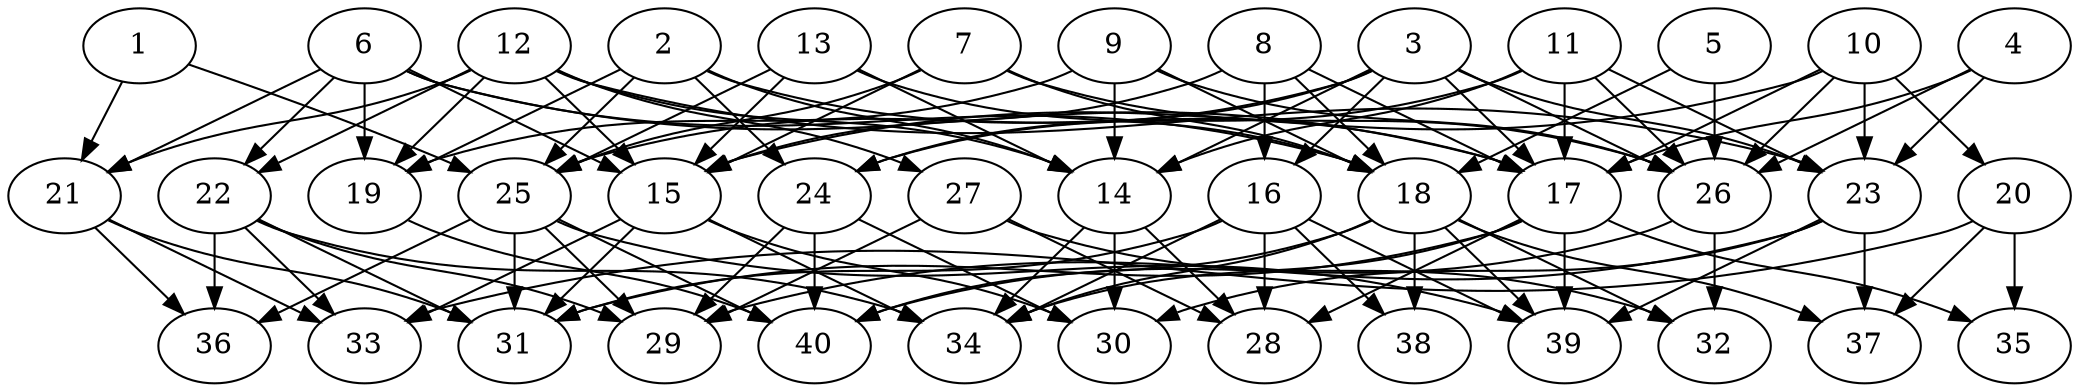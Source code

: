 // DAG automatically generated by daggen at Thu Oct  3 14:06:48 2019
// ./daggen --dot -n 40 --ccr 0.4 --fat 0.7 --regular 0.7 --density 0.5 --mindata 5242880 --maxdata 52428800 
digraph G {
  1 [size="29962240", alpha="0.11", expect_size="11984896"] 
  1 -> 21 [size ="11984896"]
  1 -> 25 [size ="11984896"]
  2 [size="93537280", alpha="0.19", expect_size="37414912"] 
  2 -> 14 [size ="37414912"]
  2 -> 17 [size ="37414912"]
  2 -> 19 [size ="37414912"]
  2 -> 24 [size ="37414912"]
  2 -> 25 [size ="37414912"]
  3 [size="124976640", alpha="0.07", expect_size="49990656"] 
  3 -> 14 [size ="49990656"]
  3 -> 16 [size ="49990656"]
  3 -> 17 [size ="49990656"]
  3 -> 23 [size ="49990656"]
  3 -> 24 [size ="49990656"]
  3 -> 25 [size ="49990656"]
  3 -> 26 [size ="49990656"]
  4 [size="81917440", alpha="0.16", expect_size="32766976"] 
  4 -> 17 [size ="32766976"]
  4 -> 23 [size ="32766976"]
  4 -> 26 [size ="32766976"]
  5 [size="122744320", alpha="0.00", expect_size="49097728"] 
  5 -> 18 [size ="49097728"]
  5 -> 26 [size ="49097728"]
  6 [size="121548800", alpha="0.09", expect_size="48619520"] 
  6 -> 15 [size ="48619520"]
  6 -> 17 [size ="48619520"]
  6 -> 18 [size ="48619520"]
  6 -> 19 [size ="48619520"]
  6 -> 21 [size ="48619520"]
  6 -> 22 [size ="48619520"]
  7 [size="119093760", alpha="0.07", expect_size="47637504"] 
  7 -> 15 [size ="47637504"]
  7 -> 18 [size ="47637504"]
  7 -> 25 [size ="47637504"]
  7 -> 26 [size ="47637504"]
  8 [size="75614720", alpha="0.01", expect_size="30245888"] 
  8 -> 15 [size ="30245888"]
  8 -> 16 [size ="30245888"]
  8 -> 17 [size ="30245888"]
  8 -> 18 [size ="30245888"]
  9 [size="50552320", alpha="0.03", expect_size="20220928"] 
  9 -> 14 [size ="20220928"]
  9 -> 18 [size ="20220928"]
  9 -> 19 [size ="20220928"]
  9 -> 26 [size ="20220928"]
  10 [size="113733120", alpha="0.17", expect_size="45493248"] 
  10 -> 15 [size ="45493248"]
  10 -> 17 [size ="45493248"]
  10 -> 20 [size ="45493248"]
  10 -> 23 [size ="45493248"]
  10 -> 26 [size ="45493248"]
  11 [size="61903360", alpha="0.03", expect_size="24761344"] 
  11 -> 14 [size ="24761344"]
  11 -> 17 [size ="24761344"]
  11 -> 23 [size ="24761344"]
  11 -> 24 [size ="24761344"]
  11 -> 26 [size ="24761344"]
  12 [size="124869120", alpha="0.12", expect_size="49947648"] 
  12 -> 14 [size ="49947648"]
  12 -> 15 [size ="49947648"]
  12 -> 19 [size ="49947648"]
  12 -> 21 [size ="49947648"]
  12 -> 22 [size ="49947648"]
  12 -> 23 [size ="49947648"]
  12 -> 27 [size ="49947648"]
  13 [size="117798400", alpha="0.19", expect_size="47119360"] 
  13 -> 14 [size ="47119360"]
  13 -> 15 [size ="47119360"]
  13 -> 18 [size ="47119360"]
  13 -> 25 [size ="47119360"]
  14 [size="39457280", alpha="0.10", expect_size="15782912"] 
  14 -> 28 [size ="15782912"]
  14 -> 30 [size ="15782912"]
  14 -> 34 [size ="15782912"]
  15 [size="14499840", alpha="0.07", expect_size="5799936"] 
  15 -> 30 [size ="5799936"]
  15 -> 31 [size ="5799936"]
  15 -> 33 [size ="5799936"]
  15 -> 34 [size ="5799936"]
  16 [size="14848000", alpha="0.14", expect_size="5939200"] 
  16 -> 28 [size ="5939200"]
  16 -> 31 [size ="5939200"]
  16 -> 34 [size ="5939200"]
  16 -> 38 [size ="5939200"]
  16 -> 39 [size ="5939200"]
  17 [size="69440000", alpha="0.11", expect_size="27776000"] 
  17 -> 28 [size ="27776000"]
  17 -> 31 [size ="27776000"]
  17 -> 34 [size ="27776000"]
  17 -> 35 [size ="27776000"]
  17 -> 39 [size ="27776000"]
  18 [size="112494080", alpha="0.11", expect_size="44997632"] 
  18 -> 32 [size ="44997632"]
  18 -> 34 [size ="44997632"]
  18 -> 37 [size ="44997632"]
  18 -> 38 [size ="44997632"]
  18 -> 39 [size ="44997632"]
  18 -> 40 [size ="44997632"]
  19 [size="120130560", alpha="0.12", expect_size="48052224"] 
  19 -> 40 [size ="48052224"]
  20 [size="21286400", alpha="0.04", expect_size="8514560"] 
  20 -> 33 [size ="8514560"]
  20 -> 35 [size ="8514560"]
  20 -> 37 [size ="8514560"]
  21 [size="120168960", alpha="0.18", expect_size="48067584"] 
  21 -> 31 [size ="48067584"]
  21 -> 33 [size ="48067584"]
  21 -> 36 [size ="48067584"]
  22 [size="18821120", alpha="0.06", expect_size="7528448"] 
  22 -> 29 [size ="7528448"]
  22 -> 31 [size ="7528448"]
  22 -> 33 [size ="7528448"]
  22 -> 34 [size ="7528448"]
  22 -> 36 [size ="7528448"]
  23 [size="92444160", alpha="0.13", expect_size="36977664"] 
  23 -> 29 [size ="36977664"]
  23 -> 30 [size ="36977664"]
  23 -> 37 [size ="36977664"]
  23 -> 39 [size ="36977664"]
  24 [size="84928000", alpha="0.12", expect_size="33971200"] 
  24 -> 29 [size ="33971200"]
  24 -> 30 [size ="33971200"]
  24 -> 40 [size ="33971200"]
  25 [size="24023040", alpha="0.09", expect_size="9609216"] 
  25 -> 29 [size ="9609216"]
  25 -> 31 [size ="9609216"]
  25 -> 36 [size ="9609216"]
  25 -> 39 [size ="9609216"]
  25 -> 40 [size ="9609216"]
  26 [size="64166400", alpha="0.05", expect_size="25666560"] 
  26 -> 32 [size ="25666560"]
  26 -> 40 [size ="25666560"]
  27 [size="29112320", alpha="0.19", expect_size="11644928"] 
  27 -> 28 [size ="11644928"]
  27 -> 29 [size ="11644928"]
  27 -> 32 [size ="11644928"]
  28 [size="92474880", alpha="0.03", expect_size="36989952"] 
  29 [size="41797120", alpha="0.14", expect_size="16718848"] 
  30 [size="113971200", alpha="0.01", expect_size="45588480"] 
  31 [size="18521600", alpha="0.17", expect_size="7408640"] 
  32 [size="126192640", alpha="0.12", expect_size="50477056"] 
  33 [size="45557760", alpha="0.05", expect_size="18223104"] 
  34 [size="124421120", alpha="0.02", expect_size="49768448"] 
  35 [size="77696000", alpha="0.19", expect_size="31078400"] 
  36 [size="15027200", alpha="0.17", expect_size="6010880"] 
  37 [size="44853760", alpha="0.04", expect_size="17941504"] 
  38 [size="37232640", alpha="0.08", expect_size="14893056"] 
  39 [size="54676480", alpha="0.10", expect_size="21870592"] 
  40 [size="16665600", alpha="0.14", expect_size="6666240"] 
}
